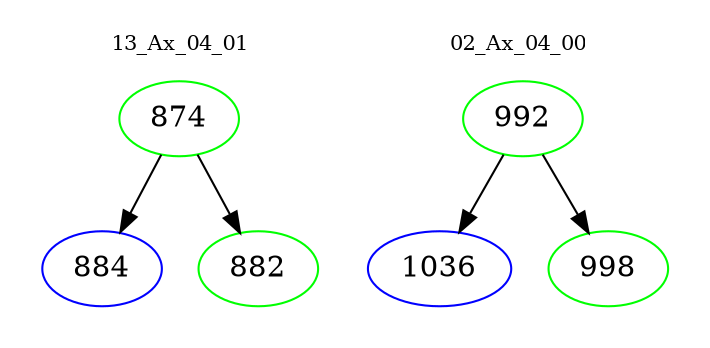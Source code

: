 digraph{
subgraph cluster_0 {
color = white
label = "13_Ax_04_01";
fontsize=10;
T0_874 [label="874", color="green"]
T0_874 -> T0_884 [color="black"]
T0_884 [label="884", color="blue"]
T0_874 -> T0_882 [color="black"]
T0_882 [label="882", color="green"]
}
subgraph cluster_1 {
color = white
label = "02_Ax_04_00";
fontsize=10;
T1_992 [label="992", color="green"]
T1_992 -> T1_1036 [color="black"]
T1_1036 [label="1036", color="blue"]
T1_992 -> T1_998 [color="black"]
T1_998 [label="998", color="green"]
}
}

